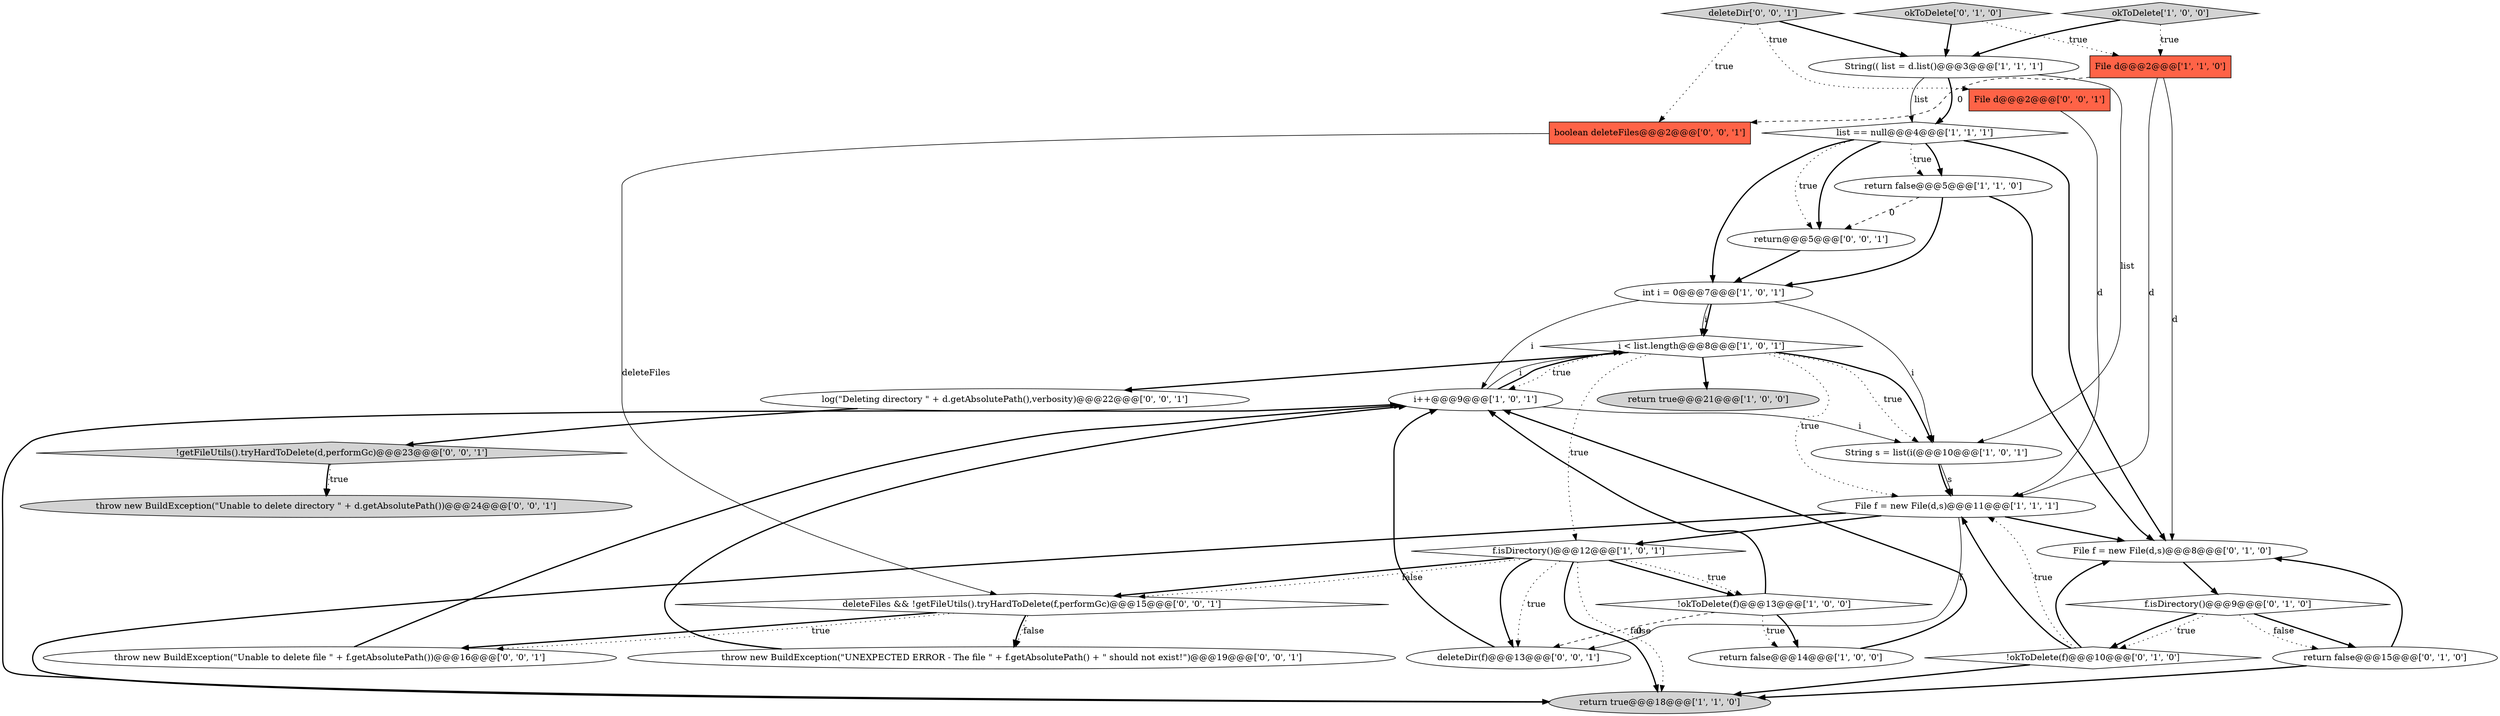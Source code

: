 digraph {
1 [style = filled, label = "i < list.length@@@8@@@['1', '0', '1']", fillcolor = white, shape = diamond image = "AAA0AAABBB1BBB"];
12 [style = filled, label = "return true@@@18@@@['1', '1', '0']", fillcolor = lightgray, shape = ellipse image = "AAA0AAABBB1BBB"];
0 [style = filled, label = "okToDelete['1', '0', '0']", fillcolor = lightgray, shape = diamond image = "AAA0AAABBB1BBB"];
27 [style = filled, label = "boolean deleteFiles@@@2@@@['0', '0', '1']", fillcolor = tomato, shape = box image = "AAA0AAABBB3BBB"];
6 [style = filled, label = "i++@@@9@@@['1', '0', '1']", fillcolor = white, shape = ellipse image = "AAA0AAABBB1BBB"];
21 [style = filled, label = "deleteDir(f)@@@13@@@['0', '0', '1']", fillcolor = white, shape = ellipse image = "AAA0AAABBB3BBB"];
25 [style = filled, label = "File d@@@2@@@['0', '0', '1']", fillcolor = tomato, shape = box image = "AAA0AAABBB3BBB"];
18 [style = filled, label = "return false@@@15@@@['0', '1', '0']", fillcolor = white, shape = ellipse image = "AAA0AAABBB2BBB"];
19 [style = filled, label = "okToDelete['0', '1', '0']", fillcolor = lightgray, shape = diamond image = "AAA0AAABBB2BBB"];
11 [style = filled, label = "return false@@@5@@@['1', '1', '0']", fillcolor = white, shape = ellipse image = "AAA0AAABBB1BBB"];
3 [style = filled, label = "f.isDirectory()@@@12@@@['1', '0', '1']", fillcolor = white, shape = diamond image = "AAA0AAABBB1BBB"];
9 [style = filled, label = "File f = new File(d,s)@@@11@@@['1', '1', '1']", fillcolor = white, shape = ellipse image = "AAA0AAABBB1BBB"];
17 [style = filled, label = "File f = new File(d,s)@@@8@@@['0', '1', '0']", fillcolor = white, shape = ellipse image = "AAA0AAABBB2BBB"];
24 [style = filled, label = "log(\"Deleting directory \" + d.getAbsolutePath(),verbosity)@@@22@@@['0', '0', '1']", fillcolor = white, shape = ellipse image = "AAA0AAABBB3BBB"];
20 [style = filled, label = "!getFileUtils().tryHardToDelete(d,performGc)@@@23@@@['0', '0', '1']", fillcolor = lightgray, shape = diamond image = "AAA0AAABBB3BBB"];
22 [style = filled, label = "throw new BuildException(\"UNEXPECTED ERROR - The file \" + f.getAbsolutePath() + \" should not exist!\")@@@19@@@['0', '0', '1']", fillcolor = white, shape = ellipse image = "AAA0AAABBB3BBB"];
28 [style = filled, label = "throw new BuildException(\"Unable to delete file \" + f.getAbsolutePath())@@@16@@@['0', '0', '1']", fillcolor = white, shape = ellipse image = "AAA0AAABBB3BBB"];
10 [style = filled, label = "String(( list = d.list()@@@3@@@['1', '1', '1']", fillcolor = white, shape = ellipse image = "AAA0AAABBB1BBB"];
14 [style = filled, label = "list == null@@@4@@@['1', '1', '1']", fillcolor = white, shape = diamond image = "AAA0AAABBB1BBB"];
13 [style = filled, label = "return true@@@21@@@['1', '0', '0']", fillcolor = lightgray, shape = ellipse image = "AAA0AAABBB1BBB"];
26 [style = filled, label = "throw new BuildException(\"Unable to delete directory \" + d.getAbsolutePath())@@@24@@@['0', '0', '1']", fillcolor = lightgray, shape = ellipse image = "AAA0AAABBB3BBB"];
4 [style = filled, label = "int i = 0@@@7@@@['1', '0', '1']", fillcolor = white, shape = ellipse image = "AAA0AAABBB1BBB"];
30 [style = filled, label = "deleteDir['0', '0', '1']", fillcolor = lightgray, shape = diamond image = "AAA0AAABBB3BBB"];
29 [style = filled, label = "deleteFiles && !getFileUtils().tryHardToDelete(f,performGc)@@@15@@@['0', '0', '1']", fillcolor = white, shape = diamond image = "AAA0AAABBB3BBB"];
16 [style = filled, label = "!okToDelete(f)@@@10@@@['0', '1', '0']", fillcolor = white, shape = diamond image = "AAA0AAABBB2BBB"];
7 [style = filled, label = "String s = list(i(@@@10@@@['1', '0', '1']", fillcolor = white, shape = ellipse image = "AAA0AAABBB1BBB"];
23 [style = filled, label = "return@@@5@@@['0', '0', '1']", fillcolor = white, shape = ellipse image = "AAA0AAABBB3BBB"];
15 [style = filled, label = "f.isDirectory()@@@9@@@['0', '1', '0']", fillcolor = white, shape = diamond image = "AAA0AAABBB2BBB"];
2 [style = filled, label = "return false@@@14@@@['1', '0', '0']", fillcolor = white, shape = ellipse image = "AAA0AAABBB1BBB"];
8 [style = filled, label = "File d@@@2@@@['1', '1', '0']", fillcolor = tomato, shape = box image = "AAA0AAABBB1BBB"];
5 [style = filled, label = "!okToDelete(f)@@@13@@@['1', '0', '0']", fillcolor = white, shape = diamond image = "AAA0AAABBB1BBB"];
5->2 [style = bold, label=""];
3->29 [style = bold, label=""];
14->17 [style = bold, label=""];
20->26 [style = dotted, label="true"];
11->4 [style = bold, label=""];
19->10 [style = bold, label=""];
9->21 [style = solid, label="f"];
1->9 [style = dotted, label="true"];
15->18 [style = bold, label=""];
22->6 [style = bold, label=""];
0->8 [style = dotted, label="true"];
24->20 [style = bold, label=""];
7->9 [style = bold, label=""];
4->6 [style = solid, label="i"];
30->27 [style = dotted, label="true"];
8->9 [style = solid, label="d"];
3->21 [style = bold, label=""];
9->3 [style = bold, label=""];
29->28 [style = bold, label=""];
1->7 [style = dotted, label="true"];
3->21 [style = dotted, label="true"];
6->7 [style = solid, label="i"];
4->1 [style = solid, label="i"];
29->22 [style = dotted, label="false"];
11->17 [style = bold, label=""];
30->10 [style = bold, label=""];
14->11 [style = bold, label=""];
4->7 [style = solid, label="i"];
1->24 [style = bold, label=""];
1->6 [style = dotted, label="true"];
3->5 [style = bold, label=""];
19->8 [style = dotted, label="true"];
8->27 [style = dashed, label="0"];
4->1 [style = bold, label=""];
10->14 [style = solid, label="list"];
11->23 [style = dashed, label="0"];
0->10 [style = bold, label=""];
16->12 [style = bold, label=""];
6->1 [style = solid, label="i"];
28->6 [style = bold, label=""];
7->9 [style = solid, label="s"];
1->3 [style = dotted, label="true"];
16->9 [style = dotted, label="true"];
3->12 [style = bold, label=""];
25->9 [style = solid, label="d"];
17->15 [style = bold, label=""];
9->17 [style = bold, label=""];
3->29 [style = dotted, label="false"];
30->25 [style = dotted, label="true"];
8->17 [style = solid, label="d"];
15->16 [style = bold, label=""];
5->21 [style = dashed, label="0"];
2->6 [style = bold, label=""];
14->23 [style = bold, label=""];
29->22 [style = bold, label=""];
18->17 [style = bold, label=""];
15->16 [style = dotted, label="true"];
16->17 [style = bold, label=""];
15->18 [style = dotted, label="false"];
18->12 [style = bold, label=""];
14->4 [style = bold, label=""];
10->7 [style = solid, label="list"];
1->7 [style = bold, label=""];
14->11 [style = dotted, label="true"];
14->23 [style = dotted, label="true"];
3->12 [style = dotted, label="false"];
29->28 [style = dotted, label="true"];
23->4 [style = bold, label=""];
21->6 [style = bold, label=""];
6->1 [style = bold, label=""];
20->26 [style = bold, label=""];
27->29 [style = solid, label="deleteFiles"];
10->14 [style = bold, label=""];
3->5 [style = dotted, label="true"];
5->2 [style = dotted, label="true"];
5->6 [style = bold, label=""];
12->6 [style = bold, label=""];
9->12 [style = bold, label=""];
1->13 [style = bold, label=""];
16->9 [style = bold, label=""];
}
